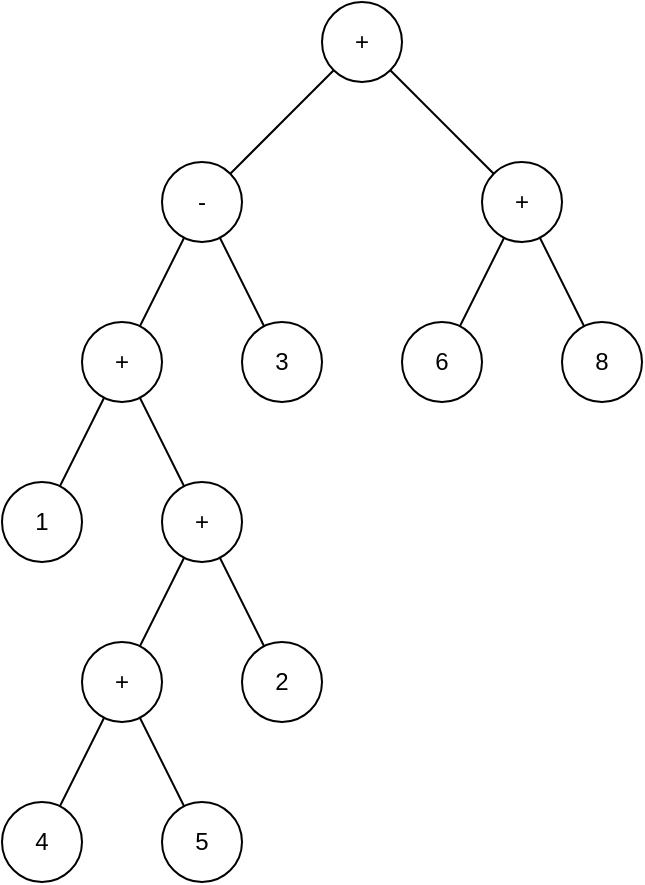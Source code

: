 <mxfile version="25.0.2">
  <diagram name="Page-1" id="Ro_1WkAaO-WPQY0rQmcc">
    <mxGraphModel dx="1008" dy="824" grid="1" gridSize="10" guides="1" tooltips="1" connect="1" arrows="1" fold="1" page="1" pageScale="1" pageWidth="850" pageHeight="1100" math="0" shadow="0">
      <root>
        <mxCell id="0" />
        <mxCell id="1" parent="0" />
        <mxCell id="qV_2sx_EkgjLKJArsu8J-1" value="+" style="ellipse;whiteSpace=wrap;html=1;aspect=fixed;fillColor=none;" vertex="1" parent="1">
          <mxGeometry x="360" y="40" width="40" height="40" as="geometry" />
        </mxCell>
        <mxCell id="qV_2sx_EkgjLKJArsu8J-2" value="-" style="ellipse;whiteSpace=wrap;html=1;aspect=fixed;fillColor=none;" vertex="1" parent="1">
          <mxGeometry x="280" y="120" width="40" height="40" as="geometry" />
        </mxCell>
        <mxCell id="qV_2sx_EkgjLKJArsu8J-3" value="+" style="ellipse;whiteSpace=wrap;html=1;aspect=fixed;fillColor=none;" vertex="1" parent="1">
          <mxGeometry x="240" y="200" width="40" height="40" as="geometry" />
        </mxCell>
        <mxCell id="qV_2sx_EkgjLKJArsu8J-4" value="3" style="ellipse;whiteSpace=wrap;html=1;aspect=fixed;fillColor=none;" vertex="1" parent="1">
          <mxGeometry x="320" y="200" width="40" height="40" as="geometry" />
        </mxCell>
        <mxCell id="qV_2sx_EkgjLKJArsu8J-5" value="1" style="ellipse;whiteSpace=wrap;html=1;aspect=fixed;fillColor=none;" vertex="1" parent="1">
          <mxGeometry x="200" y="280" width="40" height="40" as="geometry" />
        </mxCell>
        <mxCell id="qV_2sx_EkgjLKJArsu8J-6" value="+" style="ellipse;whiteSpace=wrap;html=1;aspect=fixed;fillColor=none;" vertex="1" parent="1">
          <mxGeometry x="280" y="280" width="40" height="40" as="geometry" />
        </mxCell>
        <mxCell id="qV_2sx_EkgjLKJArsu8J-7" value="+" style="ellipse;whiteSpace=wrap;html=1;aspect=fixed;fillColor=none;" vertex="1" parent="1">
          <mxGeometry x="240" y="360" width="40" height="40" as="geometry" />
        </mxCell>
        <mxCell id="qV_2sx_EkgjLKJArsu8J-8" value="4" style="ellipse;whiteSpace=wrap;html=1;aspect=fixed;fillColor=none;" vertex="1" parent="1">
          <mxGeometry x="200" y="440" width="40" height="40" as="geometry" />
        </mxCell>
        <mxCell id="qV_2sx_EkgjLKJArsu8J-9" value="5" style="ellipse;whiteSpace=wrap;html=1;aspect=fixed;fillColor=none;" vertex="1" parent="1">
          <mxGeometry x="280" y="440" width="40" height="40" as="geometry" />
        </mxCell>
        <mxCell id="qV_2sx_EkgjLKJArsu8J-10" value="2" style="ellipse;whiteSpace=wrap;html=1;aspect=fixed;fillColor=none;" vertex="1" parent="1">
          <mxGeometry x="320" y="360" width="40" height="40" as="geometry" />
        </mxCell>
        <mxCell id="qV_2sx_EkgjLKJArsu8J-11" value="+" style="ellipse;whiteSpace=wrap;html=1;aspect=fixed;fillColor=none;" vertex="1" parent="1">
          <mxGeometry x="440" y="120" width="40" height="40" as="geometry" />
        </mxCell>
        <mxCell id="qV_2sx_EkgjLKJArsu8J-12" value="6" style="ellipse;whiteSpace=wrap;html=1;aspect=fixed;fillColor=none;" vertex="1" parent="1">
          <mxGeometry x="400" y="200" width="40" height="40" as="geometry" />
        </mxCell>
        <mxCell id="qV_2sx_EkgjLKJArsu8J-13" value="8" style="ellipse;whiteSpace=wrap;html=1;aspect=fixed;fillColor=none;" vertex="1" parent="1">
          <mxGeometry x="480" y="200" width="40" height="40" as="geometry" />
        </mxCell>
        <mxCell id="qV_2sx_EkgjLKJArsu8J-14" value="" style="endArrow=none;html=1;rounded=0;" edge="1" parent="1" source="qV_2sx_EkgjLKJArsu8J-2" target="qV_2sx_EkgjLKJArsu8J-1">
          <mxGeometry width="50" height="50" relative="1" as="geometry">
            <mxPoint x="400" y="340" as="sourcePoint" />
            <mxPoint x="450" y="290" as="targetPoint" />
          </mxGeometry>
        </mxCell>
        <mxCell id="qV_2sx_EkgjLKJArsu8J-15" value="" style="endArrow=none;html=1;rounded=0;" edge="1" parent="1" source="qV_2sx_EkgjLKJArsu8J-11" target="qV_2sx_EkgjLKJArsu8J-1">
          <mxGeometry width="50" height="50" relative="1" as="geometry">
            <mxPoint x="324" y="136" as="sourcePoint" />
            <mxPoint x="376" y="84" as="targetPoint" />
          </mxGeometry>
        </mxCell>
        <mxCell id="qV_2sx_EkgjLKJArsu8J-16" value="" style="endArrow=none;html=1;rounded=0;" edge="1" parent="1" source="qV_2sx_EkgjLKJArsu8J-3" target="qV_2sx_EkgjLKJArsu8J-2">
          <mxGeometry width="50" height="50" relative="1" as="geometry">
            <mxPoint x="334" y="146" as="sourcePoint" />
            <mxPoint x="386" y="94" as="targetPoint" />
          </mxGeometry>
        </mxCell>
        <mxCell id="qV_2sx_EkgjLKJArsu8J-17" value="" style="endArrow=none;html=1;rounded=0;" edge="1" parent="1" source="qV_2sx_EkgjLKJArsu8J-4" target="qV_2sx_EkgjLKJArsu8J-2">
          <mxGeometry width="50" height="50" relative="1" as="geometry">
            <mxPoint x="344" y="156" as="sourcePoint" />
            <mxPoint x="396" y="104" as="targetPoint" />
          </mxGeometry>
        </mxCell>
        <mxCell id="qV_2sx_EkgjLKJArsu8J-18" value="" style="endArrow=none;html=1;rounded=0;" edge="1" parent="1" source="qV_2sx_EkgjLKJArsu8J-12" target="qV_2sx_EkgjLKJArsu8J-11">
          <mxGeometry width="50" height="50" relative="1" as="geometry">
            <mxPoint x="354" y="166" as="sourcePoint" />
            <mxPoint x="406" y="114" as="targetPoint" />
          </mxGeometry>
        </mxCell>
        <mxCell id="qV_2sx_EkgjLKJArsu8J-19" value="" style="endArrow=none;html=1;rounded=0;" edge="1" parent="1" source="qV_2sx_EkgjLKJArsu8J-13" target="qV_2sx_EkgjLKJArsu8J-11">
          <mxGeometry width="50" height="50" relative="1" as="geometry">
            <mxPoint x="364" y="176" as="sourcePoint" />
            <mxPoint x="416" y="124" as="targetPoint" />
          </mxGeometry>
        </mxCell>
        <mxCell id="qV_2sx_EkgjLKJArsu8J-20" value="" style="endArrow=none;html=1;rounded=0;" edge="1" parent="1" source="qV_2sx_EkgjLKJArsu8J-5" target="qV_2sx_EkgjLKJArsu8J-3">
          <mxGeometry width="50" height="50" relative="1" as="geometry">
            <mxPoint x="374" y="186" as="sourcePoint" />
            <mxPoint x="426" y="134" as="targetPoint" />
          </mxGeometry>
        </mxCell>
        <mxCell id="qV_2sx_EkgjLKJArsu8J-21" value="" style="endArrow=none;html=1;rounded=0;" edge="1" parent="1" source="qV_2sx_EkgjLKJArsu8J-6" target="qV_2sx_EkgjLKJArsu8J-3">
          <mxGeometry width="50" height="50" relative="1" as="geometry">
            <mxPoint x="384" y="196" as="sourcePoint" />
            <mxPoint x="436" y="144" as="targetPoint" />
          </mxGeometry>
        </mxCell>
        <mxCell id="qV_2sx_EkgjLKJArsu8J-22" value="" style="endArrow=none;html=1;rounded=0;" edge="1" parent="1" source="qV_2sx_EkgjLKJArsu8J-7" target="qV_2sx_EkgjLKJArsu8J-6">
          <mxGeometry width="50" height="50" relative="1" as="geometry">
            <mxPoint x="394" y="206" as="sourcePoint" />
            <mxPoint x="446" y="154" as="targetPoint" />
          </mxGeometry>
        </mxCell>
        <mxCell id="qV_2sx_EkgjLKJArsu8J-23" value="" style="endArrow=none;html=1;rounded=0;" edge="1" parent="1" source="qV_2sx_EkgjLKJArsu8J-10" target="qV_2sx_EkgjLKJArsu8J-6">
          <mxGeometry width="50" height="50" relative="1" as="geometry">
            <mxPoint x="404" y="216" as="sourcePoint" />
            <mxPoint x="456" y="164" as="targetPoint" />
          </mxGeometry>
        </mxCell>
        <mxCell id="qV_2sx_EkgjLKJArsu8J-24" value="" style="endArrow=none;html=1;rounded=0;" edge="1" parent="1" source="qV_2sx_EkgjLKJArsu8J-8" target="qV_2sx_EkgjLKJArsu8J-7">
          <mxGeometry width="50" height="50" relative="1" as="geometry">
            <mxPoint x="414" y="226" as="sourcePoint" />
            <mxPoint x="466" y="174" as="targetPoint" />
          </mxGeometry>
        </mxCell>
        <mxCell id="qV_2sx_EkgjLKJArsu8J-25" value="" style="endArrow=none;html=1;rounded=0;" edge="1" parent="1" source="qV_2sx_EkgjLKJArsu8J-9" target="qV_2sx_EkgjLKJArsu8J-7">
          <mxGeometry width="50" height="50" relative="1" as="geometry">
            <mxPoint x="424" y="236" as="sourcePoint" />
            <mxPoint x="476" y="184" as="targetPoint" />
          </mxGeometry>
        </mxCell>
      </root>
    </mxGraphModel>
  </diagram>
</mxfile>
